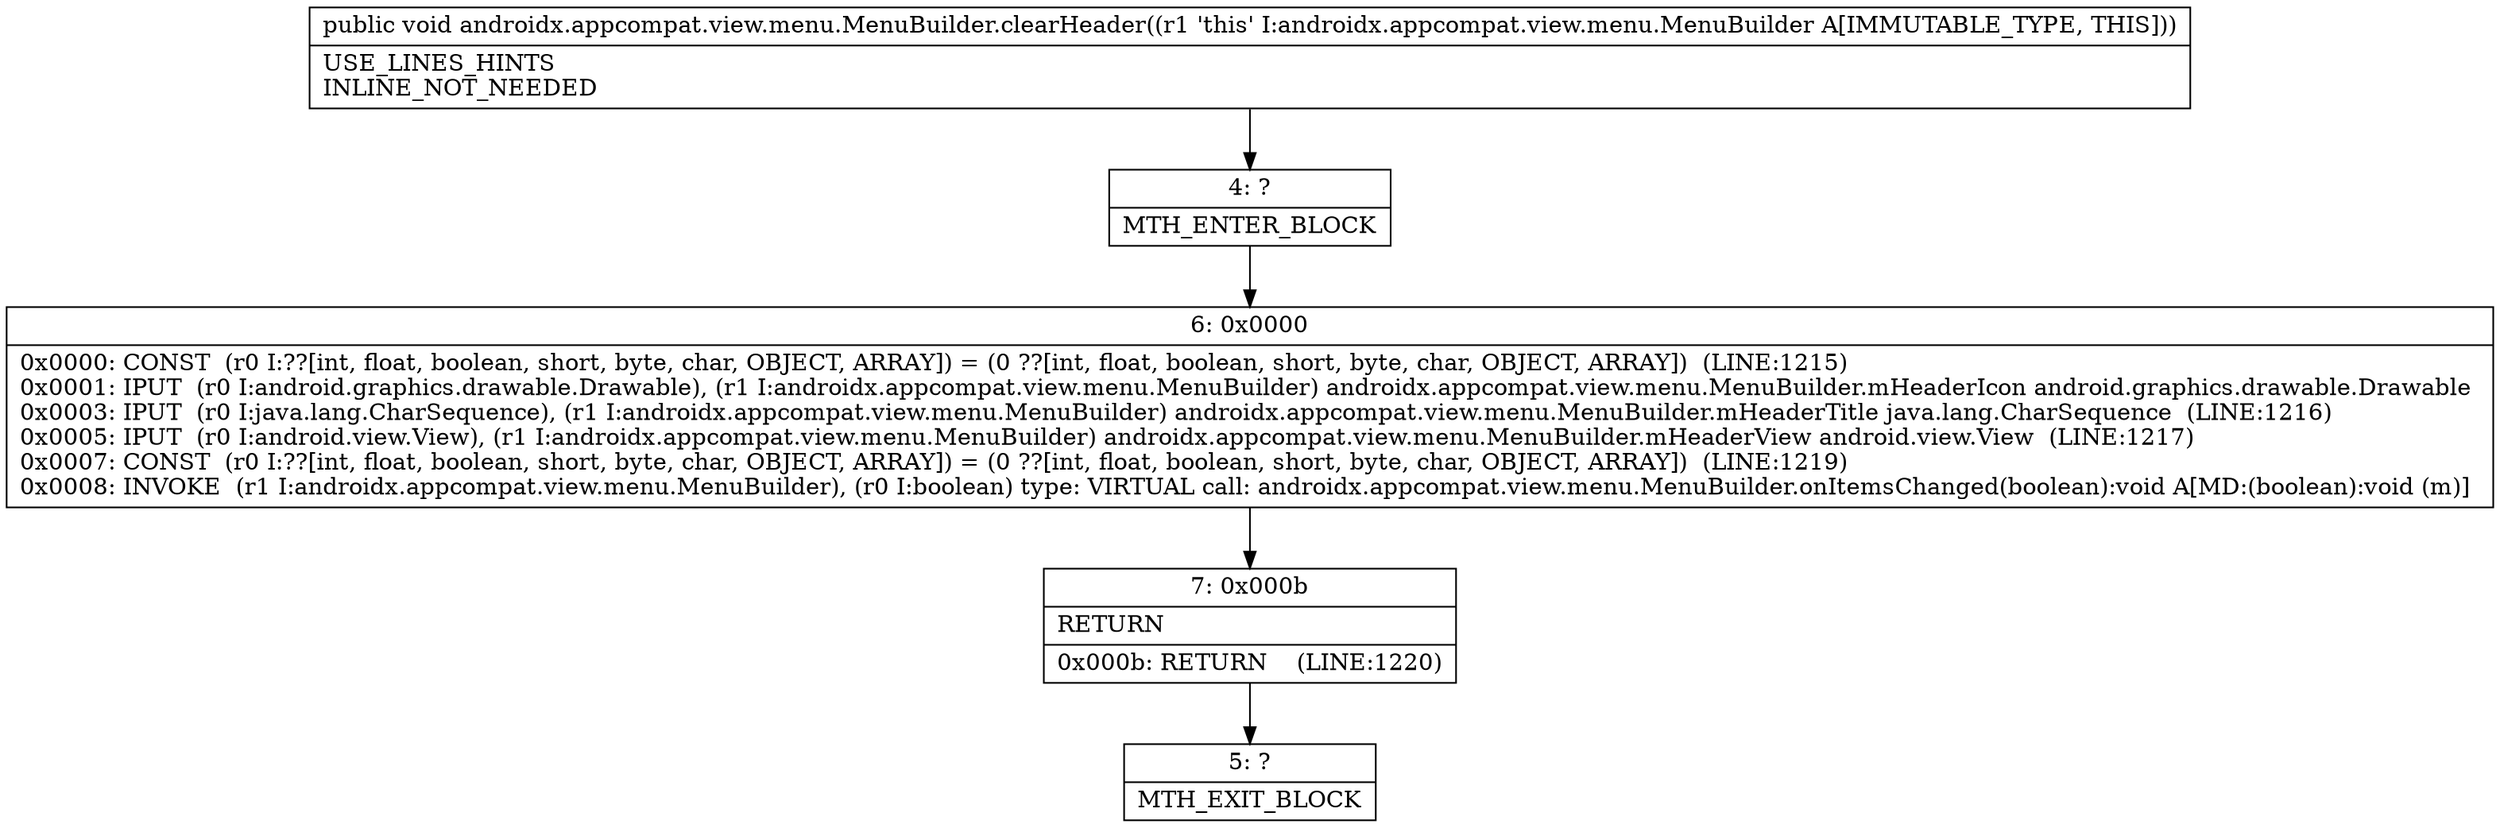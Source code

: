 digraph "CFG forandroidx.appcompat.view.menu.MenuBuilder.clearHeader()V" {
Node_4 [shape=record,label="{4\:\ ?|MTH_ENTER_BLOCK\l}"];
Node_6 [shape=record,label="{6\:\ 0x0000|0x0000: CONST  (r0 I:??[int, float, boolean, short, byte, char, OBJECT, ARRAY]) = (0 ??[int, float, boolean, short, byte, char, OBJECT, ARRAY])  (LINE:1215)\l0x0001: IPUT  (r0 I:android.graphics.drawable.Drawable), (r1 I:androidx.appcompat.view.menu.MenuBuilder) androidx.appcompat.view.menu.MenuBuilder.mHeaderIcon android.graphics.drawable.Drawable \l0x0003: IPUT  (r0 I:java.lang.CharSequence), (r1 I:androidx.appcompat.view.menu.MenuBuilder) androidx.appcompat.view.menu.MenuBuilder.mHeaderTitle java.lang.CharSequence  (LINE:1216)\l0x0005: IPUT  (r0 I:android.view.View), (r1 I:androidx.appcompat.view.menu.MenuBuilder) androidx.appcompat.view.menu.MenuBuilder.mHeaderView android.view.View  (LINE:1217)\l0x0007: CONST  (r0 I:??[int, float, boolean, short, byte, char, OBJECT, ARRAY]) = (0 ??[int, float, boolean, short, byte, char, OBJECT, ARRAY])  (LINE:1219)\l0x0008: INVOKE  (r1 I:androidx.appcompat.view.menu.MenuBuilder), (r0 I:boolean) type: VIRTUAL call: androidx.appcompat.view.menu.MenuBuilder.onItemsChanged(boolean):void A[MD:(boolean):void (m)]\l}"];
Node_7 [shape=record,label="{7\:\ 0x000b|RETURN\l|0x000b: RETURN    (LINE:1220)\l}"];
Node_5 [shape=record,label="{5\:\ ?|MTH_EXIT_BLOCK\l}"];
MethodNode[shape=record,label="{public void androidx.appcompat.view.menu.MenuBuilder.clearHeader((r1 'this' I:androidx.appcompat.view.menu.MenuBuilder A[IMMUTABLE_TYPE, THIS]))  | USE_LINES_HINTS\lINLINE_NOT_NEEDED\l}"];
MethodNode -> Node_4;Node_4 -> Node_6;
Node_6 -> Node_7;
Node_7 -> Node_5;
}

